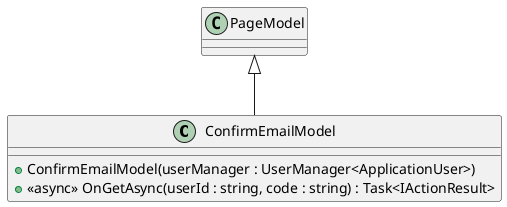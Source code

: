 @startuml ConfirmEmailModel
class ConfirmEmailModel  {
    + ConfirmEmailModel(userManager : UserManager<ApplicationUser>)
    + <<async>> OnGetAsync(userId : string, code : string) : Task<IActionResult>
}
PageModel <|-- ConfirmEmailModel
@enduml